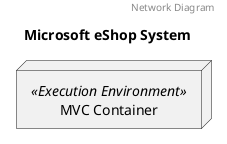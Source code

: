 @startuml Network Diagram Microsoft eShop System
header Network Diagram
title Microsoft eShop System
node "MVC Container" as MVC_Container <<Execution Environment>> {

}
@enduml

''''''''''''''''''''''''''''''
@startuml Deployment Diagram Microsoft eShop System
header Deployment Diagram
title Microsoft eShop System
	eShop_Mobile_App -down-( Mobile_Shopping_API
	eShop_Traditional_Webapp -down-( eShop_Webapp_MVC
	eShop_Webapp_MVC -down-( Web_Shopping_API
	eShop_SPA_Webapp -down-( Web_Shopping_API
	Mobile_Shopping_API -down-( Identity_Service
	Mobile_Shopping_API -down-( Catalog_Service
	Mobile_Shopping_API -down-( Ordering_Service
	Mobile_Shopping_API -down-( Basket_Service
	Web_Shopping_API -down-( Identity_Service
	Web_Shopping_API -down-( Catalog_Service
	Web_Shopping_API -down-( Ordering_Service
	Web_Shopping_API -down-( Basket_Service
@enduml

''''''''''''''''''''''''''''''
@startuml Component Diagram Microsoft eShop System
header Component Diagram
title Microsoft eShop System
package "Microsoft eShop System" as Microsoft_eShop_System_package <<System>>{
	boundary "eShop Mobile App" as eShop_Mobile_App <<UI>>
	boundary "eShop SPA Webapp" as eShop_SPA_Webapp <<UI>>
	boundary "eShop Traditional Webapp" as eShop_Traditional_Webapp <<UI>>
	component "eShop Webapp MVC" as eShop_Webapp_MVC <<Service>>
	interface "Mobile Shopping API" as Mobile_Shopping_API
	interface "Web Shopping API" as Web_Shopping_API
	component "Identity Service" as Identity_Service <<Service>>
	component "Catalog Service" as Catalog_Service <<Service>>
	component "Ordering Service" as Ordering_Service <<Service>>
	component "Basket Service" as Basket_Service <<Service>>
}
	eShop_Mobile_App -down-( Mobile_Shopping_API
	eShop_Traditional_Webapp -down-( eShop_Webapp_MVC
	eShop_Webapp_MVC -down-( Web_Shopping_API
	eShop_SPA_Webapp -down-( Web_Shopping_API
	Mobile_Shopping_API -down-( Identity_Service
	Mobile_Shopping_API -down-( Catalog_Service
	Mobile_Shopping_API -down-( Ordering_Service
	Mobile_Shopping_API -down-( Basket_Service
	Web_Shopping_API -down-( Identity_Service
	Web_Shopping_API -down-( Catalog_Service
	Web_Shopping_API -down-( Ordering_Service
	Web_Shopping_API -down-( Basket_Service
@enduml

''''''''''''''''''''''''''''''
@startuml System Diagram Microsoft eShop System
header System Diagram
title Microsoft eShop System
package "Microsoft eShop System" as Microsoft_eShop_System_package <<System>>
@enduml

